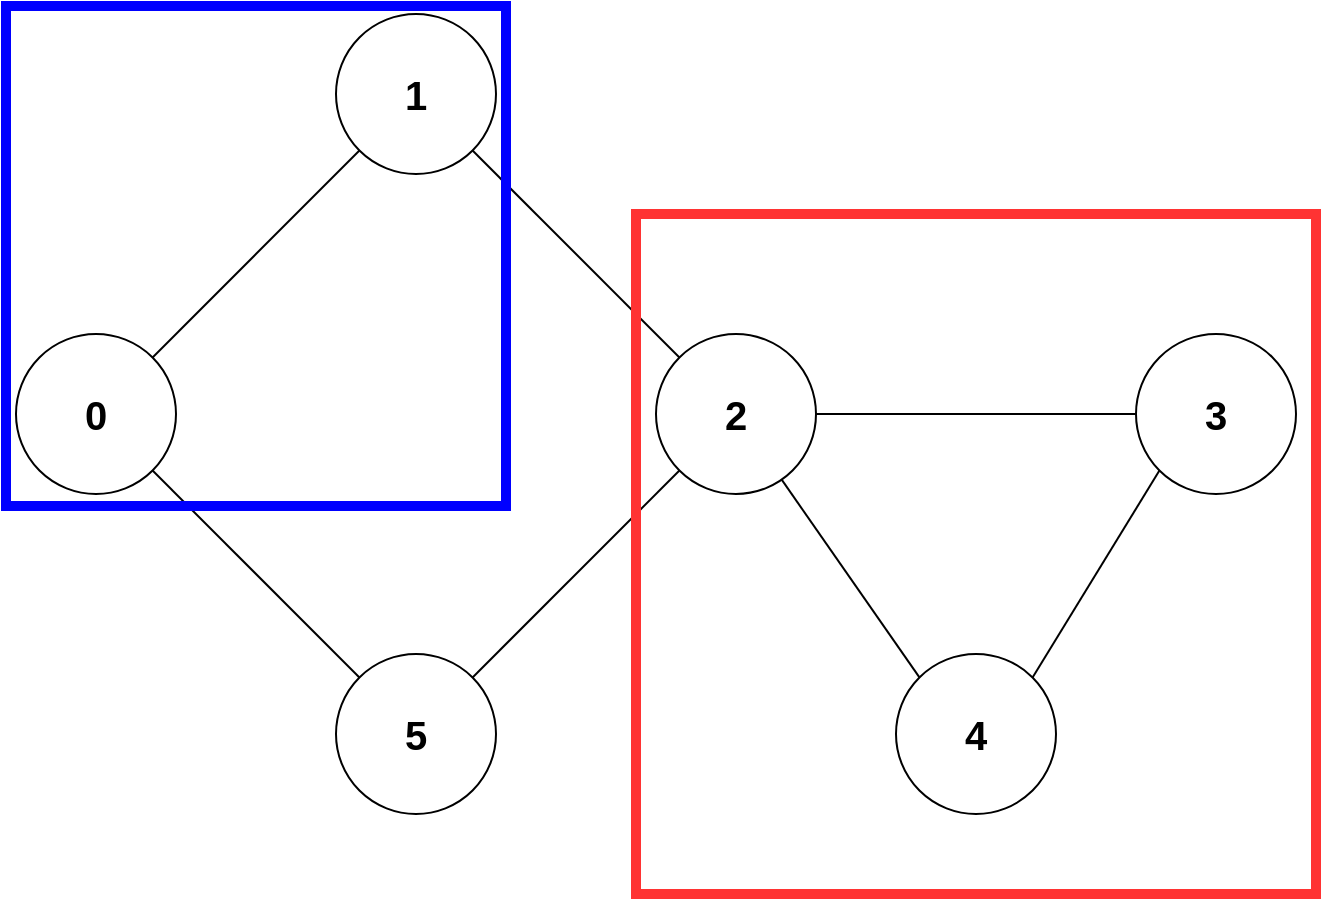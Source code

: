 <mxfile version="22.1.0" type="device">
  <diagram name="Page-1" id="2YBvvXClWsGukQMizWep">
    <mxGraphModel dx="2034" dy="1148" grid="1" gridSize="10" guides="1" tooltips="1" connect="1" arrows="1" fold="1" page="1" pageScale="1" pageWidth="850" pageHeight="1100" math="0" shadow="0">
      <root>
        <mxCell id="0" />
        <mxCell id="1" parent="0" />
        <mxCell id="GMJVo72rkrmpuEZns8Ow-1" value="&lt;font style=&quot;font-size: 20px;&quot;&gt;&lt;b&gt;0&lt;/b&gt;&lt;/font&gt;" style="ellipse;whiteSpace=wrap;html=1;aspect=fixed;" vertex="1" parent="1">
          <mxGeometry x="120" y="240" width="80" height="80" as="geometry" />
        </mxCell>
        <mxCell id="GMJVo72rkrmpuEZns8Ow-2" value="&lt;b&gt;&lt;font style=&quot;font-size: 20px;&quot;&gt;5&lt;/font&gt;&lt;/b&gt;" style="ellipse;whiteSpace=wrap;html=1;aspect=fixed;" vertex="1" parent="1">
          <mxGeometry x="280" y="400" width="80" height="80" as="geometry" />
        </mxCell>
        <mxCell id="GMJVo72rkrmpuEZns8Ow-3" value="&lt;font style=&quot;font-size: 20px;&quot;&gt;&lt;b&gt;2&lt;/b&gt;&lt;/font&gt;" style="ellipse;whiteSpace=wrap;html=1;aspect=fixed;" vertex="1" parent="1">
          <mxGeometry x="440" y="240" width="80" height="80" as="geometry" />
        </mxCell>
        <mxCell id="GMJVo72rkrmpuEZns8Ow-4" value="&lt;font style=&quot;font-size: 20px;&quot;&gt;&lt;b&gt;1&lt;/b&gt;&lt;/font&gt;" style="ellipse;whiteSpace=wrap;html=1;aspect=fixed;" vertex="1" parent="1">
          <mxGeometry x="280" y="80" width="80" height="80" as="geometry" />
        </mxCell>
        <mxCell id="GMJVo72rkrmpuEZns8Ow-5" value="&lt;b&gt;&lt;font style=&quot;font-size: 20px;&quot;&gt;4&lt;/font&gt;&lt;/b&gt;" style="ellipse;whiteSpace=wrap;html=1;aspect=fixed;" vertex="1" parent="1">
          <mxGeometry x="560" y="400" width="80" height="80" as="geometry" />
        </mxCell>
        <mxCell id="GMJVo72rkrmpuEZns8Ow-6" value="&lt;font style=&quot;font-size: 20px;&quot;&gt;&lt;b&gt;3&lt;/b&gt;&lt;/font&gt;" style="ellipse;whiteSpace=wrap;html=1;aspect=fixed;" vertex="1" parent="1">
          <mxGeometry x="680" y="240" width="80" height="80" as="geometry" />
        </mxCell>
        <mxCell id="GMJVo72rkrmpuEZns8Ow-7" value="" style="endArrow=none;html=1;rounded=0;entryX=0;entryY=1;entryDx=0;entryDy=0;exitX=1;exitY=0;exitDx=0;exitDy=0;" edge="1" parent="1" source="GMJVo72rkrmpuEZns8Ow-1" target="GMJVo72rkrmpuEZns8Ow-4">
          <mxGeometry width="50" height="50" relative="1" as="geometry">
            <mxPoint x="320" y="610" as="sourcePoint" />
            <mxPoint x="370" y="560" as="targetPoint" />
          </mxGeometry>
        </mxCell>
        <mxCell id="GMJVo72rkrmpuEZns8Ow-8" value="" style="endArrow=none;html=1;rounded=0;entryX=1;entryY=1;entryDx=0;entryDy=0;exitX=0;exitY=0;exitDx=0;exitDy=0;" edge="1" parent="1" source="GMJVo72rkrmpuEZns8Ow-2" target="GMJVo72rkrmpuEZns8Ow-1">
          <mxGeometry width="50" height="50" relative="1" as="geometry">
            <mxPoint x="290" y="330" as="sourcePoint" />
            <mxPoint x="302" y="198" as="targetPoint" />
          </mxGeometry>
        </mxCell>
        <mxCell id="GMJVo72rkrmpuEZns8Ow-9" value="" style="endArrow=none;html=1;rounded=0;entryX=1;entryY=1;entryDx=0;entryDy=0;exitX=0;exitY=0;exitDx=0;exitDy=0;" edge="1" parent="1" source="GMJVo72rkrmpuEZns8Ow-3" target="GMJVo72rkrmpuEZns8Ow-4">
          <mxGeometry width="50" height="50" relative="1" as="geometry">
            <mxPoint x="302" y="422" as="sourcePoint" />
            <mxPoint x="238" y="318" as="targetPoint" />
          </mxGeometry>
        </mxCell>
        <mxCell id="GMJVo72rkrmpuEZns8Ow-10" value="" style="endArrow=none;html=1;rounded=0;entryX=1;entryY=0;entryDx=0;entryDy=0;exitX=0;exitY=1;exitDx=0;exitDy=0;" edge="1" parent="1" source="GMJVo72rkrmpuEZns8Ow-3" target="GMJVo72rkrmpuEZns8Ow-2">
          <mxGeometry width="50" height="50" relative="1" as="geometry">
            <mxPoint x="415" y="261" as="sourcePoint" />
            <mxPoint x="358" y="198" as="targetPoint" />
          </mxGeometry>
        </mxCell>
        <mxCell id="GMJVo72rkrmpuEZns8Ow-11" value="" style="endArrow=none;html=1;rounded=0;entryX=1;entryY=0.5;entryDx=0;entryDy=0;exitX=0;exitY=0.5;exitDx=0;exitDy=0;" edge="1" parent="1" source="GMJVo72rkrmpuEZns8Ow-6" target="GMJVo72rkrmpuEZns8Ow-3">
          <mxGeometry width="50" height="50" relative="1" as="geometry">
            <mxPoint x="425" y="271" as="sourcePoint" />
            <mxPoint x="368" y="208" as="targetPoint" />
          </mxGeometry>
        </mxCell>
        <mxCell id="GMJVo72rkrmpuEZns8Ow-12" value="" style="endArrow=none;html=1;rounded=0;entryX=0;entryY=1;entryDx=0;entryDy=0;exitX=1;exitY=0;exitDx=0;exitDy=0;" edge="1" parent="1" source="GMJVo72rkrmpuEZns8Ow-5" target="GMJVo72rkrmpuEZns8Ow-6">
          <mxGeometry width="50" height="50" relative="1" as="geometry">
            <mxPoint x="610" y="290" as="sourcePoint" />
            <mxPoint x="490" y="290" as="targetPoint" />
          </mxGeometry>
        </mxCell>
        <mxCell id="GMJVo72rkrmpuEZns8Ow-13" value="" style="endArrow=none;html=1;rounded=0;exitX=0;exitY=0;exitDx=0;exitDy=0;" edge="1" parent="1" source="GMJVo72rkrmpuEZns8Ow-5" target="GMJVo72rkrmpuEZns8Ow-3">
          <mxGeometry width="50" height="50" relative="1" as="geometry">
            <mxPoint x="638" y="422" as="sourcePoint" />
            <mxPoint x="690" y="330" as="targetPoint" />
          </mxGeometry>
        </mxCell>
        <mxCell id="GMJVo72rkrmpuEZns8Ow-15" value="" style="whiteSpace=wrap;html=1;aspect=fixed;fillColor=none;strokeColor=#FF3333;strokeWidth=5;" vertex="1" parent="1">
          <mxGeometry x="430" y="180" width="340" height="340" as="geometry" />
        </mxCell>
        <mxCell id="GMJVo72rkrmpuEZns8Ow-16" value="" style="whiteSpace=wrap;html=1;aspect=fixed;fillColor=none;strokeColor=#0000FF;strokeWidth=5;" vertex="1" parent="1">
          <mxGeometry x="115" y="76" width="250" height="250" as="geometry" />
        </mxCell>
      </root>
    </mxGraphModel>
  </diagram>
</mxfile>
